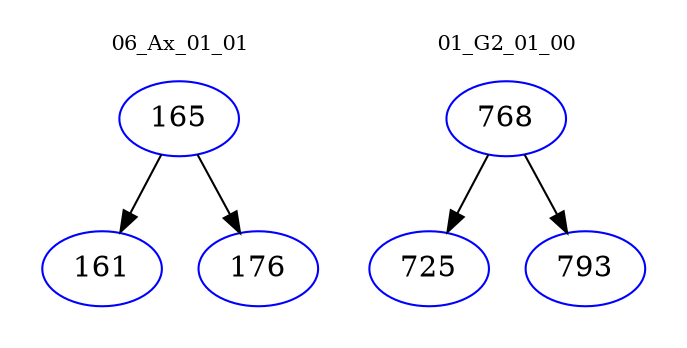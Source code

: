 digraph{
subgraph cluster_0 {
color = white
label = "06_Ax_01_01";
fontsize=10;
T0_165 [label="165", color="blue"]
T0_165 -> T0_161 [color="black"]
T0_161 [label="161", color="blue"]
T0_165 -> T0_176 [color="black"]
T0_176 [label="176", color="blue"]
}
subgraph cluster_1 {
color = white
label = "01_G2_01_00";
fontsize=10;
T1_768 [label="768", color="blue"]
T1_768 -> T1_725 [color="black"]
T1_725 [label="725", color="blue"]
T1_768 -> T1_793 [color="black"]
T1_793 [label="793", color="blue"]
}
}
